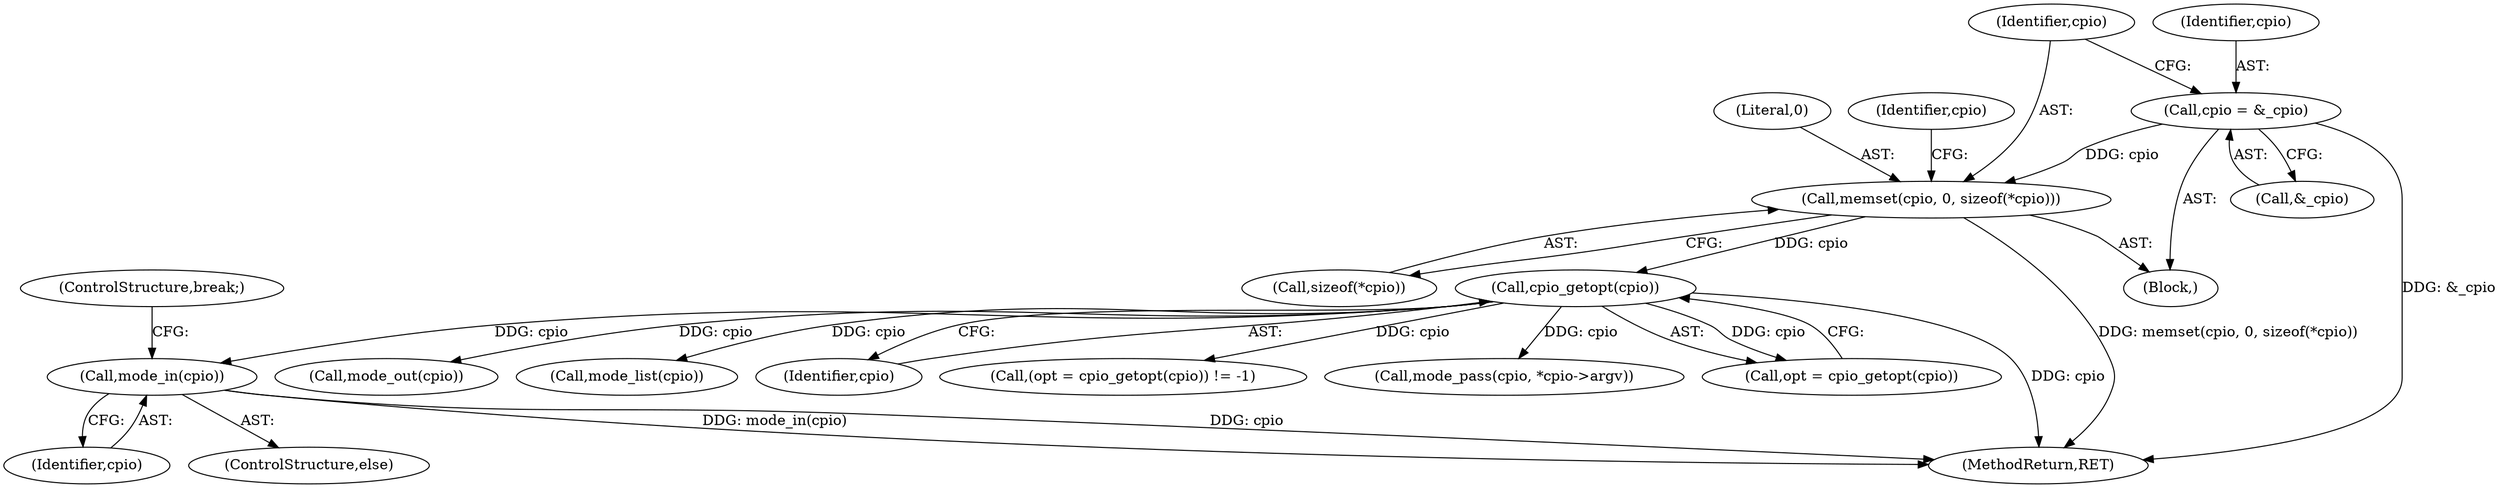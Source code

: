 digraph "0_libarchive_59357157706d47c365b2227739e17daba3607526@pointer" {
"1000936" [label="(Call,mode_in(cpio))"];
"1000334" [label="(Call,cpio_getopt(cpio))"];
"1000167" [label="(Call,memset(cpio, 0, sizeof(*cpio)))"];
"1000163" [label="(Call,cpio = &_cpio)"];
"1000169" [label="(Literal,0)"];
"1000163" [label="(Call,cpio = &_cpio)"];
"1000334" [label="(Call,cpio_getopt(cpio))"];
"1000175" [label="(Identifier,cpio)"];
"1000995" [label="(MethodReturn,RET)"];
"1000959" [label="(Call,mode_pass(cpio, *cpio->argv))"];
"1000938" [label="(ControlStructure,break;)"];
"1000332" [label="(Call,opt = cpio_getopt(cpio))"];
"1000937" [label="(Identifier,cpio)"];
"1000890" [label="(Call,mode_out(cpio))"];
"1000155" [label="(Block,)"];
"1000936" [label="(Call,mode_in(cpio))"];
"1000165" [label="(Call,&_cpio)"];
"1000935" [label="(ControlStructure,else)"];
"1000933" [label="(Call,mode_list(cpio))"];
"1000168" [label="(Identifier,cpio)"];
"1000335" [label="(Identifier,cpio)"];
"1000170" [label="(Call,sizeof(*cpio))"];
"1000331" [label="(Call,(opt = cpio_getopt(cpio)) != -1)"];
"1000164" [label="(Identifier,cpio)"];
"1000167" [label="(Call,memset(cpio, 0, sizeof(*cpio)))"];
"1000936" -> "1000935"  [label="AST: "];
"1000936" -> "1000937"  [label="CFG: "];
"1000937" -> "1000936"  [label="AST: "];
"1000938" -> "1000936"  [label="CFG: "];
"1000936" -> "1000995"  [label="DDG: mode_in(cpio)"];
"1000936" -> "1000995"  [label="DDG: cpio"];
"1000334" -> "1000936"  [label="DDG: cpio"];
"1000334" -> "1000332"  [label="AST: "];
"1000334" -> "1000335"  [label="CFG: "];
"1000335" -> "1000334"  [label="AST: "];
"1000332" -> "1000334"  [label="CFG: "];
"1000334" -> "1000995"  [label="DDG: cpio"];
"1000334" -> "1000331"  [label="DDG: cpio"];
"1000334" -> "1000332"  [label="DDG: cpio"];
"1000167" -> "1000334"  [label="DDG: cpio"];
"1000334" -> "1000890"  [label="DDG: cpio"];
"1000334" -> "1000933"  [label="DDG: cpio"];
"1000334" -> "1000959"  [label="DDG: cpio"];
"1000167" -> "1000155"  [label="AST: "];
"1000167" -> "1000170"  [label="CFG: "];
"1000168" -> "1000167"  [label="AST: "];
"1000169" -> "1000167"  [label="AST: "];
"1000170" -> "1000167"  [label="AST: "];
"1000175" -> "1000167"  [label="CFG: "];
"1000167" -> "1000995"  [label="DDG: memset(cpio, 0, sizeof(*cpio))"];
"1000163" -> "1000167"  [label="DDG: cpio"];
"1000163" -> "1000155"  [label="AST: "];
"1000163" -> "1000165"  [label="CFG: "];
"1000164" -> "1000163"  [label="AST: "];
"1000165" -> "1000163"  [label="AST: "];
"1000168" -> "1000163"  [label="CFG: "];
"1000163" -> "1000995"  [label="DDG: &_cpio"];
}
